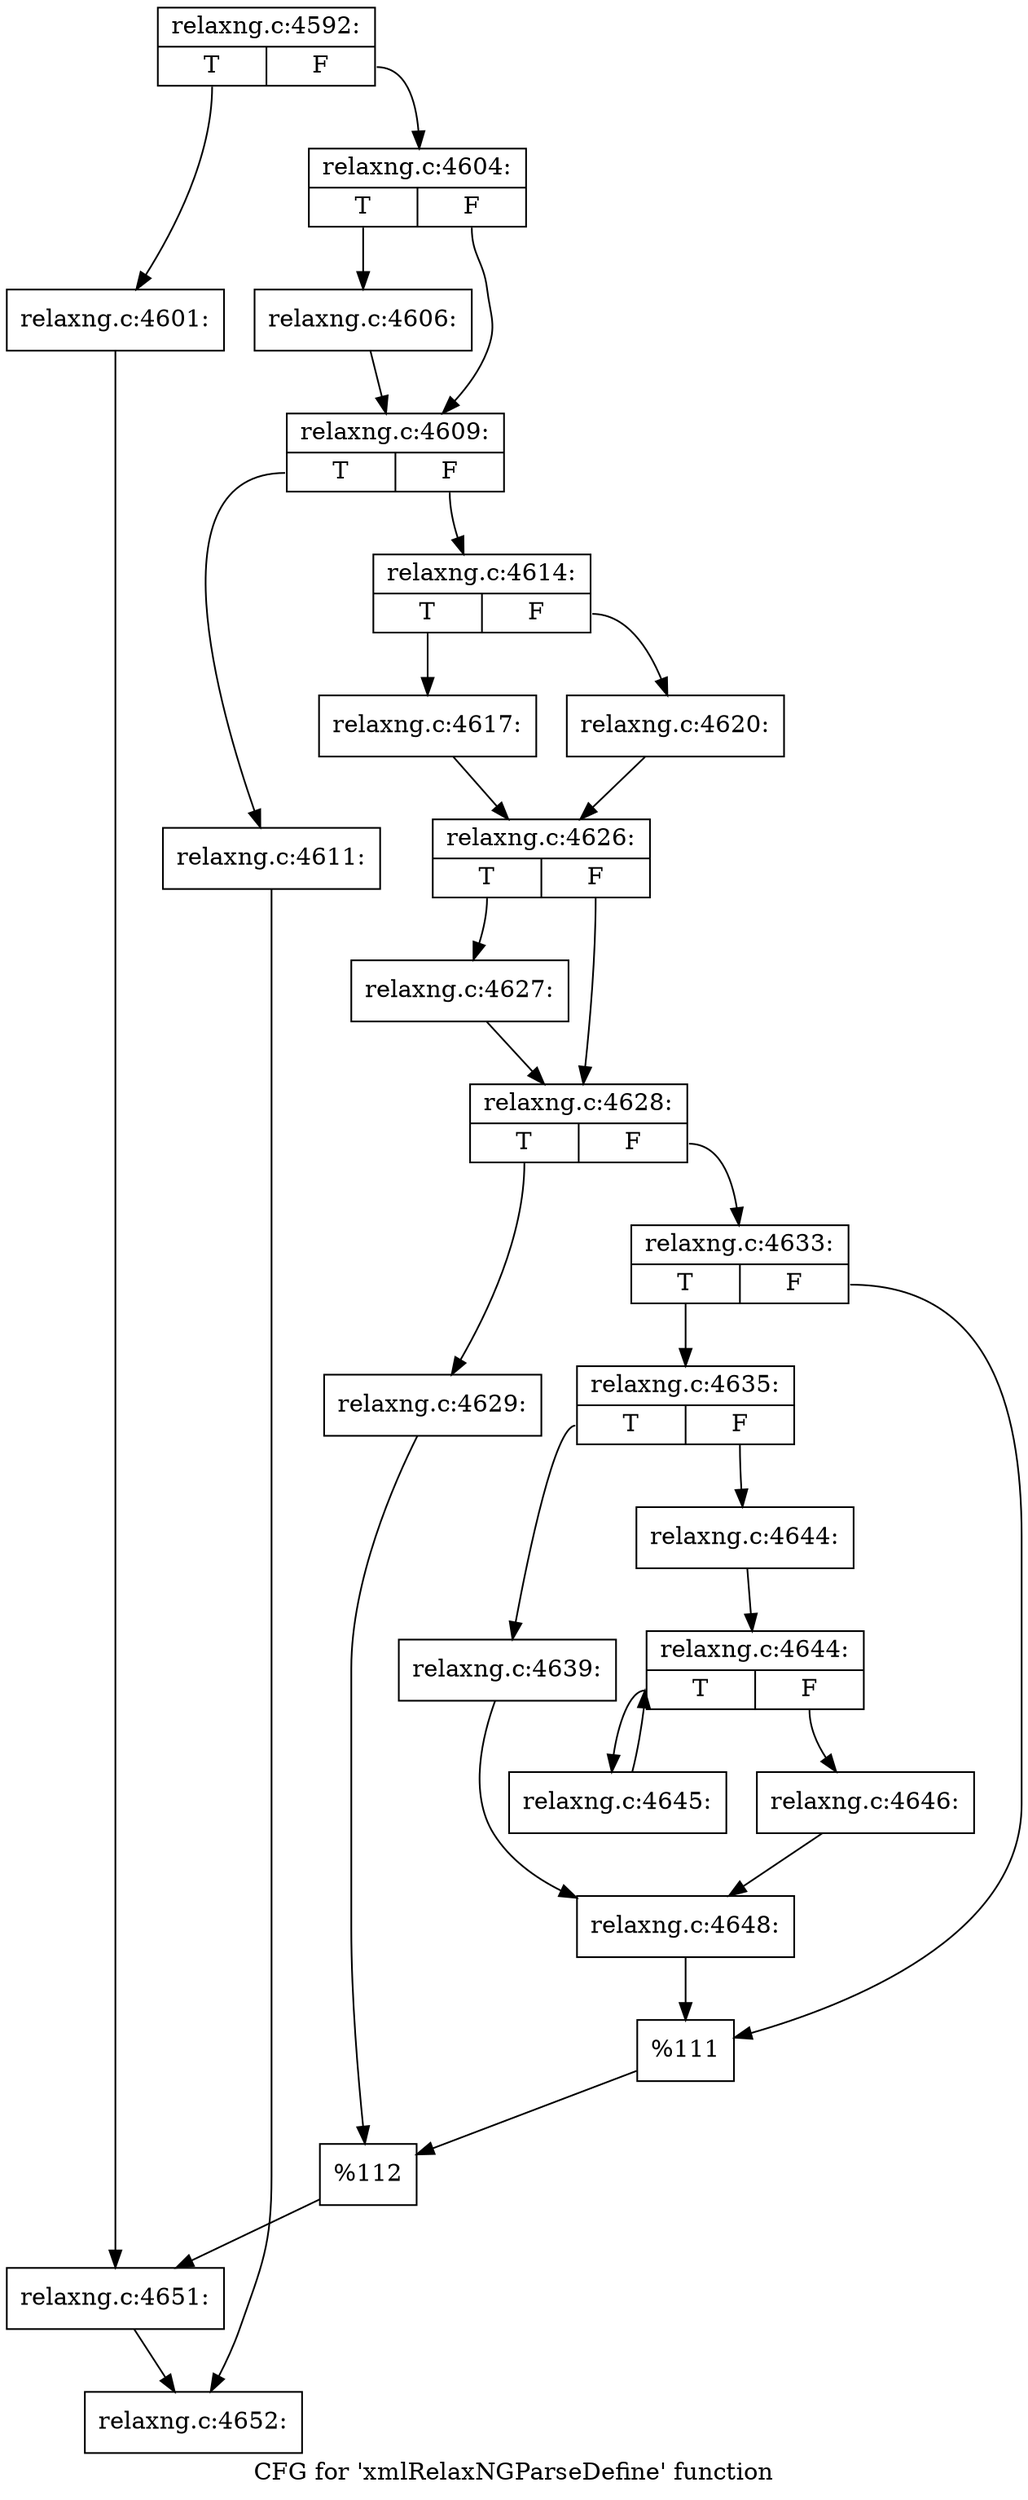 digraph "CFG for 'xmlRelaxNGParseDefine' function" {
	label="CFG for 'xmlRelaxNGParseDefine' function";

	Node0x3c36750 [shape=record,label="{relaxng.c:4592:|{<s0>T|<s1>F}}"];
	Node0x3c36750:s0 -> Node0x3c41460;
	Node0x3c36750:s1 -> Node0x3c41500;
	Node0x3c41460 [shape=record,label="{relaxng.c:4601:}"];
	Node0x3c41460 -> Node0x3c414b0;
	Node0x3c41500 [shape=record,label="{relaxng.c:4604:|{<s0>T|<s1>F}}"];
	Node0x3c41500:s0 -> Node0x3c41fa0;
	Node0x3c41500:s1 -> Node0x3c41ff0;
	Node0x3c41fa0 [shape=record,label="{relaxng.c:4606:}"];
	Node0x3c41fa0 -> Node0x3c41ff0;
	Node0x3c41ff0 [shape=record,label="{relaxng.c:4609:|{<s0>T|<s1>F}}"];
	Node0x3c41ff0:s0 -> Node0x3b3a010;
	Node0x3c41ff0:s1 -> Node0x3b3a060;
	Node0x3b3a010 [shape=record,label="{relaxng.c:4611:}"];
	Node0x3b3a010 -> Node0x3c3fd30;
	Node0x3b3a060 [shape=record,label="{relaxng.c:4614:|{<s0>T|<s1>F}}"];
	Node0x3b3a060:s0 -> Node0x3c44980;
	Node0x3b3a060:s1 -> Node0x3c44a20;
	Node0x3c44980 [shape=record,label="{relaxng.c:4617:}"];
	Node0x3c44980 -> Node0x3c449d0;
	Node0x3c44a20 [shape=record,label="{relaxng.c:4620:}"];
	Node0x3c44a20 -> Node0x3c449d0;
	Node0x3c449d0 [shape=record,label="{relaxng.c:4626:|{<s0>T|<s1>F}}"];
	Node0x3c449d0:s0 -> Node0x38c3930;
	Node0x3c449d0:s1 -> Node0x3c462d0;
	Node0x38c3930 [shape=record,label="{relaxng.c:4627:}"];
	Node0x38c3930 -> Node0x3c462d0;
	Node0x3c462d0 [shape=record,label="{relaxng.c:4628:|{<s0>T|<s1>F}}"];
	Node0x3c462d0:s0 -> Node0x3c46600;
	Node0x3c462d0:s1 -> Node0x3c474e0;
	Node0x3c46600 [shape=record,label="{relaxng.c:4629:}"];
	Node0x3c46600 -> Node0x3c47490;
	Node0x3c474e0 [shape=record,label="{relaxng.c:4633:|{<s0>T|<s1>F}}"];
	Node0x3c474e0:s0 -> Node0x3c486d0;
	Node0x3c474e0:s1 -> Node0x3c48720;
	Node0x3c486d0 [shape=record,label="{relaxng.c:4635:|{<s0>T|<s1>F}}"];
	Node0x3c486d0:s0 -> Node0x3c49260;
	Node0x3c486d0:s1 -> Node0x3c49300;
	Node0x3c49260 [shape=record,label="{relaxng.c:4639:}"];
	Node0x3c49260 -> Node0x3c492b0;
	Node0x3c49300 [shape=record,label="{relaxng.c:4644:}"];
	Node0x3c49300 -> Node0x3c49cd0;
	Node0x3c49cd0 [shape=record,label="{relaxng.c:4644:|{<s0>T|<s1>F}}"];
	Node0x3c49cd0:s0 -> Node0x3c4a1b0;
	Node0x3c49cd0:s1 -> Node0x3c49eb0;
	Node0x3c4a1b0 [shape=record,label="{relaxng.c:4645:}"];
	Node0x3c4a1b0 -> Node0x3c49cd0;
	Node0x3c49eb0 [shape=record,label="{relaxng.c:4646:}"];
	Node0x3c49eb0 -> Node0x3c492b0;
	Node0x3c492b0 [shape=record,label="{relaxng.c:4648:}"];
	Node0x3c492b0 -> Node0x3c48720;
	Node0x3c48720 [shape=record,label="{%111}"];
	Node0x3c48720 -> Node0x3c47490;
	Node0x3c47490 [shape=record,label="{%112}"];
	Node0x3c47490 -> Node0x3c414b0;
	Node0x3c414b0 [shape=record,label="{relaxng.c:4651:}"];
	Node0x3c414b0 -> Node0x3c3fd30;
	Node0x3c3fd30 [shape=record,label="{relaxng.c:4652:}"];
}
